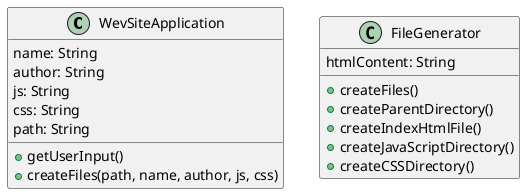 @startuml

class WevSiteApplication{
    name: String
    author: String
    js: String
    css: String
    path: String

    + getUserInput()
    + createFiles(path, name, author, js, css)

}

class FileGenerator{
    htmlContent: String

    + createFiles()
    + createParentDirectory()
    + createIndexHtmlFile()
    + createJavaScriptDirectory()
    + createCSSDirectory()
}
@enduml